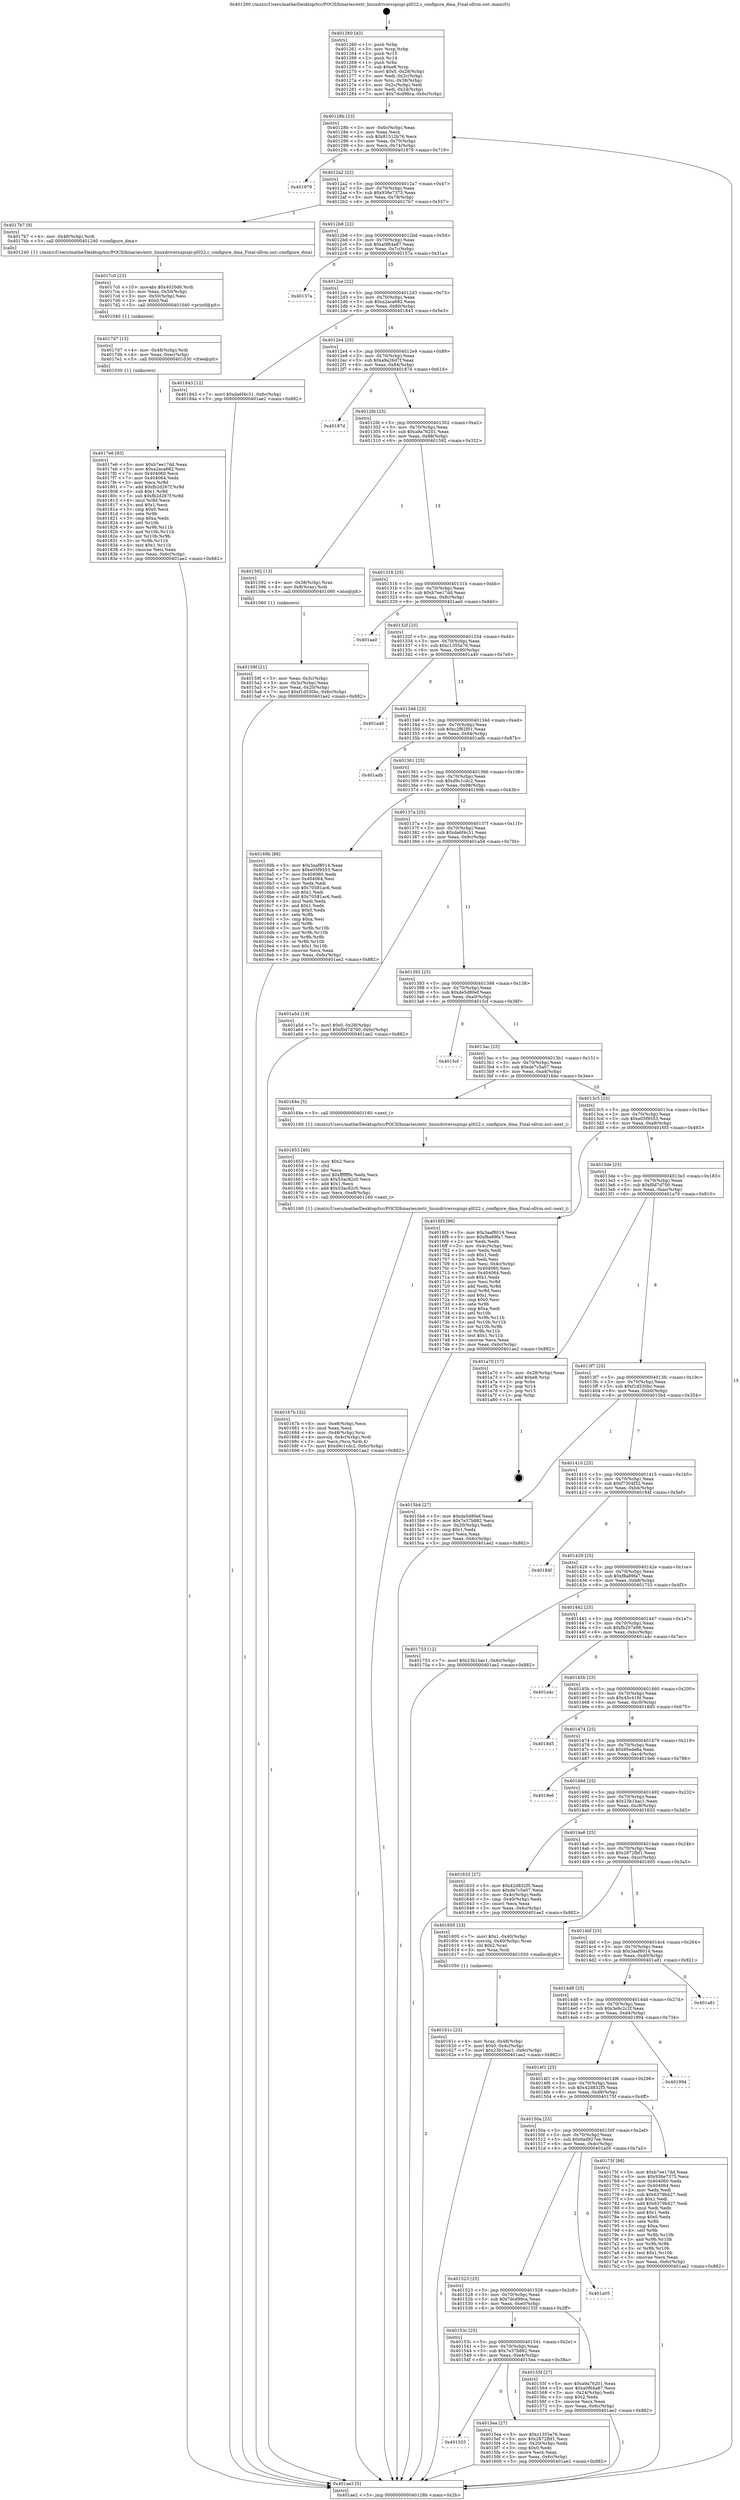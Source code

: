 digraph "0x401260" {
  label = "0x401260 (/mnt/c/Users/mathe/Desktop/tcc/POCII/binaries/extr_linuxdriversspispi-pl022.c_configure_dma_Final-ollvm.out::main(0))"
  labelloc = "t"
  node[shape=record]

  Entry [label="",width=0.3,height=0.3,shape=circle,fillcolor=black,style=filled]
  "0x40128b" [label="{
     0x40128b [23]\l
     | [instrs]\l
     &nbsp;&nbsp;0x40128b \<+3\>: mov -0x6c(%rbp),%eax\l
     &nbsp;&nbsp;0x40128e \<+2\>: mov %eax,%ecx\l
     &nbsp;&nbsp;0x401290 \<+6\>: sub $0x81512b76,%ecx\l
     &nbsp;&nbsp;0x401296 \<+3\>: mov %eax,-0x70(%rbp)\l
     &nbsp;&nbsp;0x401299 \<+3\>: mov %ecx,-0x74(%rbp)\l
     &nbsp;&nbsp;0x40129c \<+6\>: je 0000000000401979 \<main+0x719\>\l
  }"]
  "0x401979" [label="{
     0x401979\l
  }", style=dashed]
  "0x4012a2" [label="{
     0x4012a2 [22]\l
     | [instrs]\l
     &nbsp;&nbsp;0x4012a2 \<+5\>: jmp 00000000004012a7 \<main+0x47\>\l
     &nbsp;&nbsp;0x4012a7 \<+3\>: mov -0x70(%rbp),%eax\l
     &nbsp;&nbsp;0x4012aa \<+5\>: sub $0x936e7375,%eax\l
     &nbsp;&nbsp;0x4012af \<+3\>: mov %eax,-0x78(%rbp)\l
     &nbsp;&nbsp;0x4012b2 \<+6\>: je 00000000004017b7 \<main+0x557\>\l
  }"]
  Exit [label="",width=0.3,height=0.3,shape=circle,fillcolor=black,style=filled,peripheries=2]
  "0x4017b7" [label="{
     0x4017b7 [9]\l
     | [instrs]\l
     &nbsp;&nbsp;0x4017b7 \<+4\>: mov -0x48(%rbp),%rdi\l
     &nbsp;&nbsp;0x4017bb \<+5\>: call 0000000000401240 \<configure_dma\>\l
     | [calls]\l
     &nbsp;&nbsp;0x401240 \{1\} (/mnt/c/Users/mathe/Desktop/tcc/POCII/binaries/extr_linuxdriversspispi-pl022.c_configure_dma_Final-ollvm.out::configure_dma)\l
  }"]
  "0x4012b8" [label="{
     0x4012b8 [22]\l
     | [instrs]\l
     &nbsp;&nbsp;0x4012b8 \<+5\>: jmp 00000000004012bd \<main+0x5d\>\l
     &nbsp;&nbsp;0x4012bd \<+3\>: mov -0x70(%rbp),%eax\l
     &nbsp;&nbsp;0x4012c0 \<+5\>: sub $0xa0f64a87,%eax\l
     &nbsp;&nbsp;0x4012c5 \<+3\>: mov %eax,-0x7c(%rbp)\l
     &nbsp;&nbsp;0x4012c8 \<+6\>: je 000000000040157a \<main+0x31a\>\l
  }"]
  "0x4017e6" [label="{
     0x4017e6 [93]\l
     | [instrs]\l
     &nbsp;&nbsp;0x4017e6 \<+5\>: mov $0xb7ee17dd,%eax\l
     &nbsp;&nbsp;0x4017eb \<+5\>: mov $0xa2aca682,%esi\l
     &nbsp;&nbsp;0x4017f0 \<+7\>: mov 0x404060,%ecx\l
     &nbsp;&nbsp;0x4017f7 \<+7\>: mov 0x404064,%edx\l
     &nbsp;&nbsp;0x4017fe \<+3\>: mov %ecx,%r8d\l
     &nbsp;&nbsp;0x401801 \<+7\>: add $0xfb2d267f,%r8d\l
     &nbsp;&nbsp;0x401808 \<+4\>: sub $0x1,%r8d\l
     &nbsp;&nbsp;0x40180c \<+7\>: sub $0xfb2d267f,%r8d\l
     &nbsp;&nbsp;0x401813 \<+4\>: imul %r8d,%ecx\l
     &nbsp;&nbsp;0x401817 \<+3\>: and $0x1,%ecx\l
     &nbsp;&nbsp;0x40181a \<+3\>: cmp $0x0,%ecx\l
     &nbsp;&nbsp;0x40181d \<+4\>: sete %r9b\l
     &nbsp;&nbsp;0x401821 \<+3\>: cmp $0xa,%edx\l
     &nbsp;&nbsp;0x401824 \<+4\>: setl %r10b\l
     &nbsp;&nbsp;0x401828 \<+3\>: mov %r9b,%r11b\l
     &nbsp;&nbsp;0x40182b \<+3\>: and %r10b,%r11b\l
     &nbsp;&nbsp;0x40182e \<+3\>: xor %r10b,%r9b\l
     &nbsp;&nbsp;0x401831 \<+3\>: or %r9b,%r11b\l
     &nbsp;&nbsp;0x401834 \<+4\>: test $0x1,%r11b\l
     &nbsp;&nbsp;0x401838 \<+3\>: cmovne %esi,%eax\l
     &nbsp;&nbsp;0x40183b \<+3\>: mov %eax,-0x6c(%rbp)\l
     &nbsp;&nbsp;0x40183e \<+5\>: jmp 0000000000401ae2 \<main+0x882\>\l
  }"]
  "0x40157a" [label="{
     0x40157a\l
  }", style=dashed]
  "0x4012ce" [label="{
     0x4012ce [22]\l
     | [instrs]\l
     &nbsp;&nbsp;0x4012ce \<+5\>: jmp 00000000004012d3 \<main+0x73\>\l
     &nbsp;&nbsp;0x4012d3 \<+3\>: mov -0x70(%rbp),%eax\l
     &nbsp;&nbsp;0x4012d6 \<+5\>: sub $0xa2aca682,%eax\l
     &nbsp;&nbsp;0x4012db \<+3\>: mov %eax,-0x80(%rbp)\l
     &nbsp;&nbsp;0x4012de \<+6\>: je 0000000000401843 \<main+0x5e3\>\l
  }"]
  "0x4017d7" [label="{
     0x4017d7 [15]\l
     | [instrs]\l
     &nbsp;&nbsp;0x4017d7 \<+4\>: mov -0x48(%rbp),%rdi\l
     &nbsp;&nbsp;0x4017db \<+6\>: mov %eax,-0xec(%rbp)\l
     &nbsp;&nbsp;0x4017e1 \<+5\>: call 0000000000401030 \<free@plt\>\l
     | [calls]\l
     &nbsp;&nbsp;0x401030 \{1\} (unknown)\l
  }"]
  "0x401843" [label="{
     0x401843 [12]\l
     | [instrs]\l
     &nbsp;&nbsp;0x401843 \<+7\>: movl $0xda6f4c31,-0x6c(%rbp)\l
     &nbsp;&nbsp;0x40184a \<+5\>: jmp 0000000000401ae2 \<main+0x882\>\l
  }"]
  "0x4012e4" [label="{
     0x4012e4 [25]\l
     | [instrs]\l
     &nbsp;&nbsp;0x4012e4 \<+5\>: jmp 00000000004012e9 \<main+0x89\>\l
     &nbsp;&nbsp;0x4012e9 \<+3\>: mov -0x70(%rbp),%eax\l
     &nbsp;&nbsp;0x4012ec \<+5\>: sub $0xa9a26d7f,%eax\l
     &nbsp;&nbsp;0x4012f1 \<+6\>: mov %eax,-0x84(%rbp)\l
     &nbsp;&nbsp;0x4012f7 \<+6\>: je 000000000040187d \<main+0x61d\>\l
  }"]
  "0x4017c0" [label="{
     0x4017c0 [23]\l
     | [instrs]\l
     &nbsp;&nbsp;0x4017c0 \<+10\>: movabs $0x4020d6,%rdi\l
     &nbsp;&nbsp;0x4017ca \<+3\>: mov %eax,-0x50(%rbp)\l
     &nbsp;&nbsp;0x4017cd \<+3\>: mov -0x50(%rbp),%esi\l
     &nbsp;&nbsp;0x4017d0 \<+2\>: mov $0x0,%al\l
     &nbsp;&nbsp;0x4017d2 \<+5\>: call 0000000000401040 \<printf@plt\>\l
     | [calls]\l
     &nbsp;&nbsp;0x401040 \{1\} (unknown)\l
  }"]
  "0x40187d" [label="{
     0x40187d\l
  }", style=dashed]
  "0x4012fd" [label="{
     0x4012fd [25]\l
     | [instrs]\l
     &nbsp;&nbsp;0x4012fd \<+5\>: jmp 0000000000401302 \<main+0xa2\>\l
     &nbsp;&nbsp;0x401302 \<+3\>: mov -0x70(%rbp),%eax\l
     &nbsp;&nbsp;0x401305 \<+5\>: sub $0xa9a76201,%eax\l
     &nbsp;&nbsp;0x40130a \<+6\>: mov %eax,-0x88(%rbp)\l
     &nbsp;&nbsp;0x401310 \<+6\>: je 0000000000401592 \<main+0x332\>\l
  }"]
  "0x40167b" [label="{
     0x40167b [32]\l
     | [instrs]\l
     &nbsp;&nbsp;0x40167b \<+6\>: mov -0xe8(%rbp),%ecx\l
     &nbsp;&nbsp;0x401681 \<+3\>: imul %eax,%ecx\l
     &nbsp;&nbsp;0x401684 \<+4\>: mov -0x48(%rbp),%rsi\l
     &nbsp;&nbsp;0x401688 \<+4\>: movslq -0x4c(%rbp),%rdi\l
     &nbsp;&nbsp;0x40168c \<+3\>: mov %ecx,(%rsi,%rdi,4)\l
     &nbsp;&nbsp;0x40168f \<+7\>: movl $0xd9c1cdc2,-0x6c(%rbp)\l
     &nbsp;&nbsp;0x401696 \<+5\>: jmp 0000000000401ae2 \<main+0x882\>\l
  }"]
  "0x401592" [label="{
     0x401592 [13]\l
     | [instrs]\l
     &nbsp;&nbsp;0x401592 \<+4\>: mov -0x38(%rbp),%rax\l
     &nbsp;&nbsp;0x401596 \<+4\>: mov 0x8(%rax),%rdi\l
     &nbsp;&nbsp;0x40159a \<+5\>: call 0000000000401060 \<atoi@plt\>\l
     | [calls]\l
     &nbsp;&nbsp;0x401060 \{1\} (unknown)\l
  }"]
  "0x401316" [label="{
     0x401316 [25]\l
     | [instrs]\l
     &nbsp;&nbsp;0x401316 \<+5\>: jmp 000000000040131b \<main+0xbb\>\l
     &nbsp;&nbsp;0x40131b \<+3\>: mov -0x70(%rbp),%eax\l
     &nbsp;&nbsp;0x40131e \<+5\>: sub $0xb7ee17dd,%eax\l
     &nbsp;&nbsp;0x401323 \<+6\>: mov %eax,-0x8c(%rbp)\l
     &nbsp;&nbsp;0x401329 \<+6\>: je 0000000000401aa0 \<main+0x840\>\l
  }"]
  "0x401653" [label="{
     0x401653 [40]\l
     | [instrs]\l
     &nbsp;&nbsp;0x401653 \<+5\>: mov $0x2,%ecx\l
     &nbsp;&nbsp;0x401658 \<+1\>: cltd\l
     &nbsp;&nbsp;0x401659 \<+2\>: idiv %ecx\l
     &nbsp;&nbsp;0x40165b \<+6\>: imul $0xfffffffe,%edx,%ecx\l
     &nbsp;&nbsp;0x401661 \<+6\>: sub $0x53ac82c0,%ecx\l
     &nbsp;&nbsp;0x401667 \<+3\>: add $0x1,%ecx\l
     &nbsp;&nbsp;0x40166a \<+6\>: add $0x53ac82c0,%ecx\l
     &nbsp;&nbsp;0x401670 \<+6\>: mov %ecx,-0xe8(%rbp)\l
     &nbsp;&nbsp;0x401676 \<+5\>: call 0000000000401160 \<next_i\>\l
     | [calls]\l
     &nbsp;&nbsp;0x401160 \{1\} (/mnt/c/Users/mathe/Desktop/tcc/POCII/binaries/extr_linuxdriversspispi-pl022.c_configure_dma_Final-ollvm.out::next_i)\l
  }"]
  "0x401aa0" [label="{
     0x401aa0\l
  }", style=dashed]
  "0x40132f" [label="{
     0x40132f [25]\l
     | [instrs]\l
     &nbsp;&nbsp;0x40132f \<+5\>: jmp 0000000000401334 \<main+0xd4\>\l
     &nbsp;&nbsp;0x401334 \<+3\>: mov -0x70(%rbp),%eax\l
     &nbsp;&nbsp;0x401337 \<+5\>: sub $0xc1355a76,%eax\l
     &nbsp;&nbsp;0x40133c \<+6\>: mov %eax,-0x90(%rbp)\l
     &nbsp;&nbsp;0x401342 \<+6\>: je 0000000000401a40 \<main+0x7e0\>\l
  }"]
  "0x40161c" [label="{
     0x40161c [23]\l
     | [instrs]\l
     &nbsp;&nbsp;0x40161c \<+4\>: mov %rax,-0x48(%rbp)\l
     &nbsp;&nbsp;0x401620 \<+7\>: movl $0x0,-0x4c(%rbp)\l
     &nbsp;&nbsp;0x401627 \<+7\>: movl $0x23b1bac1,-0x6c(%rbp)\l
     &nbsp;&nbsp;0x40162e \<+5\>: jmp 0000000000401ae2 \<main+0x882\>\l
  }"]
  "0x401a40" [label="{
     0x401a40\l
  }", style=dashed]
  "0x401348" [label="{
     0x401348 [25]\l
     | [instrs]\l
     &nbsp;&nbsp;0x401348 \<+5\>: jmp 000000000040134d \<main+0xed\>\l
     &nbsp;&nbsp;0x40134d \<+3\>: mov -0x70(%rbp),%eax\l
     &nbsp;&nbsp;0x401350 \<+5\>: sub $0xc2f62f01,%eax\l
     &nbsp;&nbsp;0x401355 \<+6\>: mov %eax,-0x94(%rbp)\l
     &nbsp;&nbsp;0x40135b \<+6\>: je 0000000000401adb \<main+0x87b\>\l
  }"]
  "0x401555" [label="{
     0x401555\l
  }", style=dashed]
  "0x401adb" [label="{
     0x401adb\l
  }", style=dashed]
  "0x401361" [label="{
     0x401361 [25]\l
     | [instrs]\l
     &nbsp;&nbsp;0x401361 \<+5\>: jmp 0000000000401366 \<main+0x106\>\l
     &nbsp;&nbsp;0x401366 \<+3\>: mov -0x70(%rbp),%eax\l
     &nbsp;&nbsp;0x401369 \<+5\>: sub $0xd9c1cdc2,%eax\l
     &nbsp;&nbsp;0x40136e \<+6\>: mov %eax,-0x98(%rbp)\l
     &nbsp;&nbsp;0x401374 \<+6\>: je 000000000040169b \<main+0x43b\>\l
  }"]
  "0x4015ea" [label="{
     0x4015ea [27]\l
     | [instrs]\l
     &nbsp;&nbsp;0x4015ea \<+5\>: mov $0xc1355a76,%eax\l
     &nbsp;&nbsp;0x4015ef \<+5\>: mov $0x2872fbf1,%ecx\l
     &nbsp;&nbsp;0x4015f4 \<+3\>: mov -0x20(%rbp),%edx\l
     &nbsp;&nbsp;0x4015f7 \<+3\>: cmp $0x0,%edx\l
     &nbsp;&nbsp;0x4015fa \<+3\>: cmove %ecx,%eax\l
     &nbsp;&nbsp;0x4015fd \<+3\>: mov %eax,-0x6c(%rbp)\l
     &nbsp;&nbsp;0x401600 \<+5\>: jmp 0000000000401ae2 \<main+0x882\>\l
  }"]
  "0x40169b" [label="{
     0x40169b [88]\l
     | [instrs]\l
     &nbsp;&nbsp;0x40169b \<+5\>: mov $0x3aaf8014,%eax\l
     &nbsp;&nbsp;0x4016a0 \<+5\>: mov $0xe05f9553,%ecx\l
     &nbsp;&nbsp;0x4016a5 \<+7\>: mov 0x404060,%edx\l
     &nbsp;&nbsp;0x4016ac \<+7\>: mov 0x404064,%esi\l
     &nbsp;&nbsp;0x4016b3 \<+2\>: mov %edx,%edi\l
     &nbsp;&nbsp;0x4016b5 \<+6\>: sub $0x70581ac6,%edi\l
     &nbsp;&nbsp;0x4016bb \<+3\>: sub $0x1,%edi\l
     &nbsp;&nbsp;0x4016be \<+6\>: add $0x70581ac6,%edi\l
     &nbsp;&nbsp;0x4016c4 \<+3\>: imul %edi,%edx\l
     &nbsp;&nbsp;0x4016c7 \<+3\>: and $0x1,%edx\l
     &nbsp;&nbsp;0x4016ca \<+3\>: cmp $0x0,%edx\l
     &nbsp;&nbsp;0x4016cd \<+4\>: sete %r8b\l
     &nbsp;&nbsp;0x4016d1 \<+3\>: cmp $0xa,%esi\l
     &nbsp;&nbsp;0x4016d4 \<+4\>: setl %r9b\l
     &nbsp;&nbsp;0x4016d8 \<+3\>: mov %r8b,%r10b\l
     &nbsp;&nbsp;0x4016db \<+3\>: and %r9b,%r10b\l
     &nbsp;&nbsp;0x4016de \<+3\>: xor %r9b,%r8b\l
     &nbsp;&nbsp;0x4016e1 \<+3\>: or %r8b,%r10b\l
     &nbsp;&nbsp;0x4016e4 \<+4\>: test $0x1,%r10b\l
     &nbsp;&nbsp;0x4016e8 \<+3\>: cmovne %ecx,%eax\l
     &nbsp;&nbsp;0x4016eb \<+3\>: mov %eax,-0x6c(%rbp)\l
     &nbsp;&nbsp;0x4016ee \<+5\>: jmp 0000000000401ae2 \<main+0x882\>\l
  }"]
  "0x40137a" [label="{
     0x40137a [25]\l
     | [instrs]\l
     &nbsp;&nbsp;0x40137a \<+5\>: jmp 000000000040137f \<main+0x11f\>\l
     &nbsp;&nbsp;0x40137f \<+3\>: mov -0x70(%rbp),%eax\l
     &nbsp;&nbsp;0x401382 \<+5\>: sub $0xda6f4c31,%eax\l
     &nbsp;&nbsp;0x401387 \<+6\>: mov %eax,-0x9c(%rbp)\l
     &nbsp;&nbsp;0x40138d \<+6\>: je 0000000000401a5d \<main+0x7fd\>\l
  }"]
  "0x40159f" [label="{
     0x40159f [21]\l
     | [instrs]\l
     &nbsp;&nbsp;0x40159f \<+3\>: mov %eax,-0x3c(%rbp)\l
     &nbsp;&nbsp;0x4015a2 \<+3\>: mov -0x3c(%rbp),%eax\l
     &nbsp;&nbsp;0x4015a5 \<+3\>: mov %eax,-0x20(%rbp)\l
     &nbsp;&nbsp;0x4015a8 \<+7\>: movl $0xf1d530bc,-0x6c(%rbp)\l
     &nbsp;&nbsp;0x4015af \<+5\>: jmp 0000000000401ae2 \<main+0x882\>\l
  }"]
  "0x401a5d" [label="{
     0x401a5d [19]\l
     | [instrs]\l
     &nbsp;&nbsp;0x401a5d \<+7\>: movl $0x0,-0x28(%rbp)\l
     &nbsp;&nbsp;0x401a64 \<+7\>: movl $0xf0d7d700,-0x6c(%rbp)\l
     &nbsp;&nbsp;0x401a6b \<+5\>: jmp 0000000000401ae2 \<main+0x882\>\l
  }"]
  "0x401393" [label="{
     0x401393 [25]\l
     | [instrs]\l
     &nbsp;&nbsp;0x401393 \<+5\>: jmp 0000000000401398 \<main+0x138\>\l
     &nbsp;&nbsp;0x401398 \<+3\>: mov -0x70(%rbp),%eax\l
     &nbsp;&nbsp;0x40139b \<+5\>: sub $0xde5d80ef,%eax\l
     &nbsp;&nbsp;0x4013a0 \<+6\>: mov %eax,-0xa0(%rbp)\l
     &nbsp;&nbsp;0x4013a6 \<+6\>: je 00000000004015cf \<main+0x36f\>\l
  }"]
  "0x401260" [label="{
     0x401260 [43]\l
     | [instrs]\l
     &nbsp;&nbsp;0x401260 \<+1\>: push %rbp\l
     &nbsp;&nbsp;0x401261 \<+3\>: mov %rsp,%rbp\l
     &nbsp;&nbsp;0x401264 \<+2\>: push %r15\l
     &nbsp;&nbsp;0x401266 \<+2\>: push %r14\l
     &nbsp;&nbsp;0x401268 \<+1\>: push %rbx\l
     &nbsp;&nbsp;0x401269 \<+7\>: sub $0xe8,%rsp\l
     &nbsp;&nbsp;0x401270 \<+7\>: movl $0x0,-0x28(%rbp)\l
     &nbsp;&nbsp;0x401277 \<+3\>: mov %edi,-0x2c(%rbp)\l
     &nbsp;&nbsp;0x40127a \<+4\>: mov %rsi,-0x38(%rbp)\l
     &nbsp;&nbsp;0x40127e \<+3\>: mov -0x2c(%rbp),%edi\l
     &nbsp;&nbsp;0x401281 \<+3\>: mov %edi,-0x24(%rbp)\l
     &nbsp;&nbsp;0x401284 \<+7\>: movl $0x7dcd98ca,-0x6c(%rbp)\l
  }"]
  "0x4015cf" [label="{
     0x4015cf\l
  }", style=dashed]
  "0x4013ac" [label="{
     0x4013ac [25]\l
     | [instrs]\l
     &nbsp;&nbsp;0x4013ac \<+5\>: jmp 00000000004013b1 \<main+0x151\>\l
     &nbsp;&nbsp;0x4013b1 \<+3\>: mov -0x70(%rbp),%eax\l
     &nbsp;&nbsp;0x4013b4 \<+5\>: sub $0xde7c5a07,%eax\l
     &nbsp;&nbsp;0x4013b9 \<+6\>: mov %eax,-0xa4(%rbp)\l
     &nbsp;&nbsp;0x4013bf \<+6\>: je 000000000040164e \<main+0x3ee\>\l
  }"]
  "0x401ae2" [label="{
     0x401ae2 [5]\l
     | [instrs]\l
     &nbsp;&nbsp;0x401ae2 \<+5\>: jmp 000000000040128b \<main+0x2b\>\l
  }"]
  "0x40164e" [label="{
     0x40164e [5]\l
     | [instrs]\l
     &nbsp;&nbsp;0x40164e \<+5\>: call 0000000000401160 \<next_i\>\l
     | [calls]\l
     &nbsp;&nbsp;0x401160 \{1\} (/mnt/c/Users/mathe/Desktop/tcc/POCII/binaries/extr_linuxdriversspispi-pl022.c_configure_dma_Final-ollvm.out::next_i)\l
  }"]
  "0x4013c5" [label="{
     0x4013c5 [25]\l
     | [instrs]\l
     &nbsp;&nbsp;0x4013c5 \<+5\>: jmp 00000000004013ca \<main+0x16a\>\l
     &nbsp;&nbsp;0x4013ca \<+3\>: mov -0x70(%rbp),%eax\l
     &nbsp;&nbsp;0x4013cd \<+5\>: sub $0xe05f9553,%eax\l
     &nbsp;&nbsp;0x4013d2 \<+6\>: mov %eax,-0xa8(%rbp)\l
     &nbsp;&nbsp;0x4013d8 \<+6\>: je 00000000004016f3 \<main+0x493\>\l
  }"]
  "0x40153c" [label="{
     0x40153c [25]\l
     | [instrs]\l
     &nbsp;&nbsp;0x40153c \<+5\>: jmp 0000000000401541 \<main+0x2e1\>\l
     &nbsp;&nbsp;0x401541 \<+3\>: mov -0x70(%rbp),%eax\l
     &nbsp;&nbsp;0x401544 \<+5\>: sub $0x7e37b882,%eax\l
     &nbsp;&nbsp;0x401549 \<+6\>: mov %eax,-0xe4(%rbp)\l
     &nbsp;&nbsp;0x40154f \<+6\>: je 00000000004015ea \<main+0x38a\>\l
  }"]
  "0x4016f3" [label="{
     0x4016f3 [96]\l
     | [instrs]\l
     &nbsp;&nbsp;0x4016f3 \<+5\>: mov $0x3aaf8014,%eax\l
     &nbsp;&nbsp;0x4016f8 \<+5\>: mov $0xf8a89fa7,%ecx\l
     &nbsp;&nbsp;0x4016fd \<+2\>: xor %edx,%edx\l
     &nbsp;&nbsp;0x4016ff \<+3\>: mov -0x4c(%rbp),%esi\l
     &nbsp;&nbsp;0x401702 \<+2\>: mov %edx,%edi\l
     &nbsp;&nbsp;0x401704 \<+3\>: sub $0x1,%edi\l
     &nbsp;&nbsp;0x401707 \<+2\>: sub %edi,%esi\l
     &nbsp;&nbsp;0x401709 \<+3\>: mov %esi,-0x4c(%rbp)\l
     &nbsp;&nbsp;0x40170c \<+7\>: mov 0x404060,%esi\l
     &nbsp;&nbsp;0x401713 \<+7\>: mov 0x404064,%edi\l
     &nbsp;&nbsp;0x40171a \<+3\>: sub $0x1,%edx\l
     &nbsp;&nbsp;0x40171d \<+3\>: mov %esi,%r8d\l
     &nbsp;&nbsp;0x401720 \<+3\>: add %edx,%r8d\l
     &nbsp;&nbsp;0x401723 \<+4\>: imul %r8d,%esi\l
     &nbsp;&nbsp;0x401727 \<+3\>: and $0x1,%esi\l
     &nbsp;&nbsp;0x40172a \<+3\>: cmp $0x0,%esi\l
     &nbsp;&nbsp;0x40172d \<+4\>: sete %r9b\l
     &nbsp;&nbsp;0x401731 \<+3\>: cmp $0xa,%edi\l
     &nbsp;&nbsp;0x401734 \<+4\>: setl %r10b\l
     &nbsp;&nbsp;0x401738 \<+3\>: mov %r9b,%r11b\l
     &nbsp;&nbsp;0x40173b \<+3\>: and %r10b,%r11b\l
     &nbsp;&nbsp;0x40173e \<+3\>: xor %r10b,%r9b\l
     &nbsp;&nbsp;0x401741 \<+3\>: or %r9b,%r11b\l
     &nbsp;&nbsp;0x401744 \<+4\>: test $0x1,%r11b\l
     &nbsp;&nbsp;0x401748 \<+3\>: cmovne %ecx,%eax\l
     &nbsp;&nbsp;0x40174b \<+3\>: mov %eax,-0x6c(%rbp)\l
     &nbsp;&nbsp;0x40174e \<+5\>: jmp 0000000000401ae2 \<main+0x882\>\l
  }"]
  "0x4013de" [label="{
     0x4013de [25]\l
     | [instrs]\l
     &nbsp;&nbsp;0x4013de \<+5\>: jmp 00000000004013e3 \<main+0x183\>\l
     &nbsp;&nbsp;0x4013e3 \<+3\>: mov -0x70(%rbp),%eax\l
     &nbsp;&nbsp;0x4013e6 \<+5\>: sub $0xf0d7d700,%eax\l
     &nbsp;&nbsp;0x4013eb \<+6\>: mov %eax,-0xac(%rbp)\l
     &nbsp;&nbsp;0x4013f1 \<+6\>: je 0000000000401a70 \<main+0x810\>\l
  }"]
  "0x40155f" [label="{
     0x40155f [27]\l
     | [instrs]\l
     &nbsp;&nbsp;0x40155f \<+5\>: mov $0xa9a76201,%eax\l
     &nbsp;&nbsp;0x401564 \<+5\>: mov $0xa0f64a87,%ecx\l
     &nbsp;&nbsp;0x401569 \<+3\>: mov -0x24(%rbp),%edx\l
     &nbsp;&nbsp;0x40156c \<+3\>: cmp $0x2,%edx\l
     &nbsp;&nbsp;0x40156f \<+3\>: cmovne %ecx,%eax\l
     &nbsp;&nbsp;0x401572 \<+3\>: mov %eax,-0x6c(%rbp)\l
     &nbsp;&nbsp;0x401575 \<+5\>: jmp 0000000000401ae2 \<main+0x882\>\l
  }"]
  "0x401a70" [label="{
     0x401a70 [17]\l
     | [instrs]\l
     &nbsp;&nbsp;0x401a70 \<+3\>: mov -0x28(%rbp),%eax\l
     &nbsp;&nbsp;0x401a73 \<+7\>: add $0xe8,%rsp\l
     &nbsp;&nbsp;0x401a7a \<+1\>: pop %rbx\l
     &nbsp;&nbsp;0x401a7b \<+2\>: pop %r14\l
     &nbsp;&nbsp;0x401a7d \<+2\>: pop %r15\l
     &nbsp;&nbsp;0x401a7f \<+1\>: pop %rbp\l
     &nbsp;&nbsp;0x401a80 \<+1\>: ret\l
  }"]
  "0x4013f7" [label="{
     0x4013f7 [25]\l
     | [instrs]\l
     &nbsp;&nbsp;0x4013f7 \<+5\>: jmp 00000000004013fc \<main+0x19c\>\l
     &nbsp;&nbsp;0x4013fc \<+3\>: mov -0x70(%rbp),%eax\l
     &nbsp;&nbsp;0x4013ff \<+5\>: sub $0xf1d530bc,%eax\l
     &nbsp;&nbsp;0x401404 \<+6\>: mov %eax,-0xb0(%rbp)\l
     &nbsp;&nbsp;0x40140a \<+6\>: je 00000000004015b4 \<main+0x354\>\l
  }"]
  "0x401523" [label="{
     0x401523 [25]\l
     | [instrs]\l
     &nbsp;&nbsp;0x401523 \<+5\>: jmp 0000000000401528 \<main+0x2c8\>\l
     &nbsp;&nbsp;0x401528 \<+3\>: mov -0x70(%rbp),%eax\l
     &nbsp;&nbsp;0x40152b \<+5\>: sub $0x7dcd98ca,%eax\l
     &nbsp;&nbsp;0x401530 \<+6\>: mov %eax,-0xe0(%rbp)\l
     &nbsp;&nbsp;0x401536 \<+6\>: je 000000000040155f \<main+0x2ff\>\l
  }"]
  "0x4015b4" [label="{
     0x4015b4 [27]\l
     | [instrs]\l
     &nbsp;&nbsp;0x4015b4 \<+5\>: mov $0xde5d80ef,%eax\l
     &nbsp;&nbsp;0x4015b9 \<+5\>: mov $0x7e37b882,%ecx\l
     &nbsp;&nbsp;0x4015be \<+3\>: mov -0x20(%rbp),%edx\l
     &nbsp;&nbsp;0x4015c1 \<+3\>: cmp $0x1,%edx\l
     &nbsp;&nbsp;0x4015c4 \<+3\>: cmovl %ecx,%eax\l
     &nbsp;&nbsp;0x4015c7 \<+3\>: mov %eax,-0x6c(%rbp)\l
     &nbsp;&nbsp;0x4015ca \<+5\>: jmp 0000000000401ae2 \<main+0x882\>\l
  }"]
  "0x401410" [label="{
     0x401410 [25]\l
     | [instrs]\l
     &nbsp;&nbsp;0x401410 \<+5\>: jmp 0000000000401415 \<main+0x1b5\>\l
     &nbsp;&nbsp;0x401415 \<+3\>: mov -0x70(%rbp),%eax\l
     &nbsp;&nbsp;0x401418 \<+5\>: sub $0xf7304f32,%eax\l
     &nbsp;&nbsp;0x40141d \<+6\>: mov %eax,-0xb4(%rbp)\l
     &nbsp;&nbsp;0x401423 \<+6\>: je 000000000040184f \<main+0x5ef\>\l
  }"]
  "0x401a05" [label="{
     0x401a05\l
  }", style=dashed]
  "0x40184f" [label="{
     0x40184f\l
  }", style=dashed]
  "0x401429" [label="{
     0x401429 [25]\l
     | [instrs]\l
     &nbsp;&nbsp;0x401429 \<+5\>: jmp 000000000040142e \<main+0x1ce\>\l
     &nbsp;&nbsp;0x40142e \<+3\>: mov -0x70(%rbp),%eax\l
     &nbsp;&nbsp;0x401431 \<+5\>: sub $0xf8a89fa7,%eax\l
     &nbsp;&nbsp;0x401436 \<+6\>: mov %eax,-0xb8(%rbp)\l
     &nbsp;&nbsp;0x40143c \<+6\>: je 0000000000401753 \<main+0x4f3\>\l
  }"]
  "0x40150a" [label="{
     0x40150a [25]\l
     | [instrs]\l
     &nbsp;&nbsp;0x40150a \<+5\>: jmp 000000000040150f \<main+0x2af\>\l
     &nbsp;&nbsp;0x40150f \<+3\>: mov -0x70(%rbp),%eax\l
     &nbsp;&nbsp;0x401512 \<+5\>: sub $0x6ad927ee,%eax\l
     &nbsp;&nbsp;0x401517 \<+6\>: mov %eax,-0xdc(%rbp)\l
     &nbsp;&nbsp;0x40151d \<+6\>: je 0000000000401a05 \<main+0x7a5\>\l
  }"]
  "0x401753" [label="{
     0x401753 [12]\l
     | [instrs]\l
     &nbsp;&nbsp;0x401753 \<+7\>: movl $0x23b1bac1,-0x6c(%rbp)\l
     &nbsp;&nbsp;0x40175a \<+5\>: jmp 0000000000401ae2 \<main+0x882\>\l
  }"]
  "0x401442" [label="{
     0x401442 [25]\l
     | [instrs]\l
     &nbsp;&nbsp;0x401442 \<+5\>: jmp 0000000000401447 \<main+0x1e7\>\l
     &nbsp;&nbsp;0x401447 \<+3\>: mov -0x70(%rbp),%eax\l
     &nbsp;&nbsp;0x40144a \<+5\>: sub $0xfb207e98,%eax\l
     &nbsp;&nbsp;0x40144f \<+6\>: mov %eax,-0xbc(%rbp)\l
     &nbsp;&nbsp;0x401455 \<+6\>: je 0000000000401a4c \<main+0x7ec\>\l
  }"]
  "0x40175f" [label="{
     0x40175f [88]\l
     | [instrs]\l
     &nbsp;&nbsp;0x40175f \<+5\>: mov $0xb7ee17dd,%eax\l
     &nbsp;&nbsp;0x401764 \<+5\>: mov $0x936e7375,%ecx\l
     &nbsp;&nbsp;0x401769 \<+7\>: mov 0x404060,%edx\l
     &nbsp;&nbsp;0x401770 \<+7\>: mov 0x404064,%esi\l
     &nbsp;&nbsp;0x401777 \<+2\>: mov %edx,%edi\l
     &nbsp;&nbsp;0x401779 \<+6\>: sub $0x6379b427,%edi\l
     &nbsp;&nbsp;0x40177f \<+3\>: sub $0x1,%edi\l
     &nbsp;&nbsp;0x401782 \<+6\>: add $0x6379b427,%edi\l
     &nbsp;&nbsp;0x401788 \<+3\>: imul %edi,%edx\l
     &nbsp;&nbsp;0x40178b \<+3\>: and $0x1,%edx\l
     &nbsp;&nbsp;0x40178e \<+3\>: cmp $0x0,%edx\l
     &nbsp;&nbsp;0x401791 \<+4\>: sete %r8b\l
     &nbsp;&nbsp;0x401795 \<+3\>: cmp $0xa,%esi\l
     &nbsp;&nbsp;0x401798 \<+4\>: setl %r9b\l
     &nbsp;&nbsp;0x40179c \<+3\>: mov %r8b,%r10b\l
     &nbsp;&nbsp;0x40179f \<+3\>: and %r9b,%r10b\l
     &nbsp;&nbsp;0x4017a2 \<+3\>: xor %r9b,%r8b\l
     &nbsp;&nbsp;0x4017a5 \<+3\>: or %r8b,%r10b\l
     &nbsp;&nbsp;0x4017a8 \<+4\>: test $0x1,%r10b\l
     &nbsp;&nbsp;0x4017ac \<+3\>: cmovne %ecx,%eax\l
     &nbsp;&nbsp;0x4017af \<+3\>: mov %eax,-0x6c(%rbp)\l
     &nbsp;&nbsp;0x4017b2 \<+5\>: jmp 0000000000401ae2 \<main+0x882\>\l
  }"]
  "0x401a4c" [label="{
     0x401a4c\l
  }", style=dashed]
  "0x40145b" [label="{
     0x40145b [25]\l
     | [instrs]\l
     &nbsp;&nbsp;0x40145b \<+5\>: jmp 0000000000401460 \<main+0x200\>\l
     &nbsp;&nbsp;0x401460 \<+3\>: mov -0x70(%rbp),%eax\l
     &nbsp;&nbsp;0x401463 \<+5\>: sub $0x45c41fd,%eax\l
     &nbsp;&nbsp;0x401468 \<+6\>: mov %eax,-0xc0(%rbp)\l
     &nbsp;&nbsp;0x40146e \<+6\>: je 00000000004018d5 \<main+0x675\>\l
  }"]
  "0x4014f1" [label="{
     0x4014f1 [25]\l
     | [instrs]\l
     &nbsp;&nbsp;0x4014f1 \<+5\>: jmp 00000000004014f6 \<main+0x296\>\l
     &nbsp;&nbsp;0x4014f6 \<+3\>: mov -0x70(%rbp),%eax\l
     &nbsp;&nbsp;0x4014f9 \<+5\>: sub $0x42d832f5,%eax\l
     &nbsp;&nbsp;0x4014fe \<+6\>: mov %eax,-0xd8(%rbp)\l
     &nbsp;&nbsp;0x401504 \<+6\>: je 000000000040175f \<main+0x4ff\>\l
  }"]
  "0x4018d5" [label="{
     0x4018d5\l
  }", style=dashed]
  "0x401474" [label="{
     0x401474 [25]\l
     | [instrs]\l
     &nbsp;&nbsp;0x401474 \<+5\>: jmp 0000000000401479 \<main+0x219\>\l
     &nbsp;&nbsp;0x401479 \<+3\>: mov -0x70(%rbp),%eax\l
     &nbsp;&nbsp;0x40147c \<+5\>: sub $0x95ede8a,%eax\l
     &nbsp;&nbsp;0x401481 \<+6\>: mov %eax,-0xc4(%rbp)\l
     &nbsp;&nbsp;0x401487 \<+6\>: je 00000000004019e6 \<main+0x786\>\l
  }"]
  "0x401994" [label="{
     0x401994\l
  }", style=dashed]
  "0x4019e6" [label="{
     0x4019e6\l
  }", style=dashed]
  "0x40148d" [label="{
     0x40148d [25]\l
     | [instrs]\l
     &nbsp;&nbsp;0x40148d \<+5\>: jmp 0000000000401492 \<main+0x232\>\l
     &nbsp;&nbsp;0x401492 \<+3\>: mov -0x70(%rbp),%eax\l
     &nbsp;&nbsp;0x401495 \<+5\>: sub $0x23b1bac1,%eax\l
     &nbsp;&nbsp;0x40149a \<+6\>: mov %eax,-0xc8(%rbp)\l
     &nbsp;&nbsp;0x4014a0 \<+6\>: je 0000000000401633 \<main+0x3d3\>\l
  }"]
  "0x4014d8" [label="{
     0x4014d8 [25]\l
     | [instrs]\l
     &nbsp;&nbsp;0x4014d8 \<+5\>: jmp 00000000004014dd \<main+0x27d\>\l
     &nbsp;&nbsp;0x4014dd \<+3\>: mov -0x70(%rbp),%eax\l
     &nbsp;&nbsp;0x4014e0 \<+5\>: sub $0x3e9c2c2f,%eax\l
     &nbsp;&nbsp;0x4014e5 \<+6\>: mov %eax,-0xd4(%rbp)\l
     &nbsp;&nbsp;0x4014eb \<+6\>: je 0000000000401994 \<main+0x734\>\l
  }"]
  "0x401633" [label="{
     0x401633 [27]\l
     | [instrs]\l
     &nbsp;&nbsp;0x401633 \<+5\>: mov $0x42d832f5,%eax\l
     &nbsp;&nbsp;0x401638 \<+5\>: mov $0xde7c5a07,%ecx\l
     &nbsp;&nbsp;0x40163d \<+3\>: mov -0x4c(%rbp),%edx\l
     &nbsp;&nbsp;0x401640 \<+3\>: cmp -0x40(%rbp),%edx\l
     &nbsp;&nbsp;0x401643 \<+3\>: cmovl %ecx,%eax\l
     &nbsp;&nbsp;0x401646 \<+3\>: mov %eax,-0x6c(%rbp)\l
     &nbsp;&nbsp;0x401649 \<+5\>: jmp 0000000000401ae2 \<main+0x882\>\l
  }"]
  "0x4014a6" [label="{
     0x4014a6 [25]\l
     | [instrs]\l
     &nbsp;&nbsp;0x4014a6 \<+5\>: jmp 00000000004014ab \<main+0x24b\>\l
     &nbsp;&nbsp;0x4014ab \<+3\>: mov -0x70(%rbp),%eax\l
     &nbsp;&nbsp;0x4014ae \<+5\>: sub $0x2872fbf1,%eax\l
     &nbsp;&nbsp;0x4014b3 \<+6\>: mov %eax,-0xcc(%rbp)\l
     &nbsp;&nbsp;0x4014b9 \<+6\>: je 0000000000401605 \<main+0x3a5\>\l
  }"]
  "0x401a81" [label="{
     0x401a81\l
  }", style=dashed]
  "0x401605" [label="{
     0x401605 [23]\l
     | [instrs]\l
     &nbsp;&nbsp;0x401605 \<+7\>: movl $0x1,-0x40(%rbp)\l
     &nbsp;&nbsp;0x40160c \<+4\>: movslq -0x40(%rbp),%rax\l
     &nbsp;&nbsp;0x401610 \<+4\>: shl $0x2,%rax\l
     &nbsp;&nbsp;0x401614 \<+3\>: mov %rax,%rdi\l
     &nbsp;&nbsp;0x401617 \<+5\>: call 0000000000401050 \<malloc@plt\>\l
     | [calls]\l
     &nbsp;&nbsp;0x401050 \{1\} (unknown)\l
  }"]
  "0x4014bf" [label="{
     0x4014bf [25]\l
     | [instrs]\l
     &nbsp;&nbsp;0x4014bf \<+5\>: jmp 00000000004014c4 \<main+0x264\>\l
     &nbsp;&nbsp;0x4014c4 \<+3\>: mov -0x70(%rbp),%eax\l
     &nbsp;&nbsp;0x4014c7 \<+5\>: sub $0x3aaf8014,%eax\l
     &nbsp;&nbsp;0x4014cc \<+6\>: mov %eax,-0xd0(%rbp)\l
     &nbsp;&nbsp;0x4014d2 \<+6\>: je 0000000000401a81 \<main+0x821\>\l
  }"]
  Entry -> "0x401260" [label=" 1"]
  "0x40128b" -> "0x401979" [label=" 0"]
  "0x40128b" -> "0x4012a2" [label=" 16"]
  "0x401a70" -> Exit [label=" 1"]
  "0x4012a2" -> "0x4017b7" [label=" 1"]
  "0x4012a2" -> "0x4012b8" [label=" 15"]
  "0x401a5d" -> "0x401ae2" [label=" 1"]
  "0x4012b8" -> "0x40157a" [label=" 0"]
  "0x4012b8" -> "0x4012ce" [label=" 15"]
  "0x401843" -> "0x401ae2" [label=" 1"]
  "0x4012ce" -> "0x401843" [label=" 1"]
  "0x4012ce" -> "0x4012e4" [label=" 14"]
  "0x4017e6" -> "0x401ae2" [label=" 1"]
  "0x4012e4" -> "0x40187d" [label=" 0"]
  "0x4012e4" -> "0x4012fd" [label=" 14"]
  "0x4017d7" -> "0x4017e6" [label=" 1"]
  "0x4012fd" -> "0x401592" [label=" 1"]
  "0x4012fd" -> "0x401316" [label=" 13"]
  "0x4017c0" -> "0x4017d7" [label=" 1"]
  "0x401316" -> "0x401aa0" [label=" 0"]
  "0x401316" -> "0x40132f" [label=" 13"]
  "0x4017b7" -> "0x4017c0" [label=" 1"]
  "0x40132f" -> "0x401a40" [label=" 0"]
  "0x40132f" -> "0x401348" [label=" 13"]
  "0x40175f" -> "0x401ae2" [label=" 1"]
  "0x401348" -> "0x401adb" [label=" 0"]
  "0x401348" -> "0x401361" [label=" 13"]
  "0x401753" -> "0x401ae2" [label=" 1"]
  "0x401361" -> "0x40169b" [label=" 1"]
  "0x401361" -> "0x40137a" [label=" 12"]
  "0x4016f3" -> "0x401ae2" [label=" 1"]
  "0x40137a" -> "0x401a5d" [label=" 1"]
  "0x40137a" -> "0x401393" [label=" 11"]
  "0x40167b" -> "0x401ae2" [label=" 1"]
  "0x401393" -> "0x4015cf" [label=" 0"]
  "0x401393" -> "0x4013ac" [label=" 11"]
  "0x401653" -> "0x40167b" [label=" 1"]
  "0x4013ac" -> "0x40164e" [label=" 1"]
  "0x4013ac" -> "0x4013c5" [label=" 10"]
  "0x40164e" -> "0x401653" [label=" 1"]
  "0x4013c5" -> "0x4016f3" [label=" 1"]
  "0x4013c5" -> "0x4013de" [label=" 9"]
  "0x401633" -> "0x401ae2" [label=" 2"]
  "0x4013de" -> "0x401a70" [label=" 1"]
  "0x4013de" -> "0x4013f7" [label=" 8"]
  "0x40161c" -> "0x401ae2" [label=" 1"]
  "0x4013f7" -> "0x4015b4" [label=" 1"]
  "0x4013f7" -> "0x401410" [label=" 7"]
  "0x4015ea" -> "0x401ae2" [label=" 1"]
  "0x401410" -> "0x40184f" [label=" 0"]
  "0x401410" -> "0x401429" [label=" 7"]
  "0x40153c" -> "0x401555" [label=" 0"]
  "0x401429" -> "0x401753" [label=" 1"]
  "0x401429" -> "0x401442" [label=" 6"]
  "0x40169b" -> "0x401ae2" [label=" 1"]
  "0x401442" -> "0x401a4c" [label=" 0"]
  "0x401442" -> "0x40145b" [label=" 6"]
  "0x4015b4" -> "0x401ae2" [label=" 1"]
  "0x40145b" -> "0x4018d5" [label=" 0"]
  "0x40145b" -> "0x401474" [label=" 6"]
  "0x401592" -> "0x40159f" [label=" 1"]
  "0x401474" -> "0x4019e6" [label=" 0"]
  "0x401474" -> "0x40148d" [label=" 6"]
  "0x401ae2" -> "0x40128b" [label=" 15"]
  "0x40148d" -> "0x401633" [label=" 2"]
  "0x40148d" -> "0x4014a6" [label=" 4"]
  "0x40155f" -> "0x401ae2" [label=" 1"]
  "0x4014a6" -> "0x401605" [label=" 1"]
  "0x4014a6" -> "0x4014bf" [label=" 3"]
  "0x401523" -> "0x40153c" [label=" 1"]
  "0x4014bf" -> "0x401a81" [label=" 0"]
  "0x4014bf" -> "0x4014d8" [label=" 3"]
  "0x401260" -> "0x40128b" [label=" 1"]
  "0x4014d8" -> "0x401994" [label=" 0"]
  "0x4014d8" -> "0x4014f1" [label=" 3"]
  "0x40159f" -> "0x401ae2" [label=" 1"]
  "0x4014f1" -> "0x40175f" [label=" 1"]
  "0x4014f1" -> "0x40150a" [label=" 2"]
  "0x40153c" -> "0x4015ea" [label=" 1"]
  "0x40150a" -> "0x401a05" [label=" 0"]
  "0x40150a" -> "0x401523" [label=" 2"]
  "0x401605" -> "0x40161c" [label=" 1"]
  "0x401523" -> "0x40155f" [label=" 1"]
}
